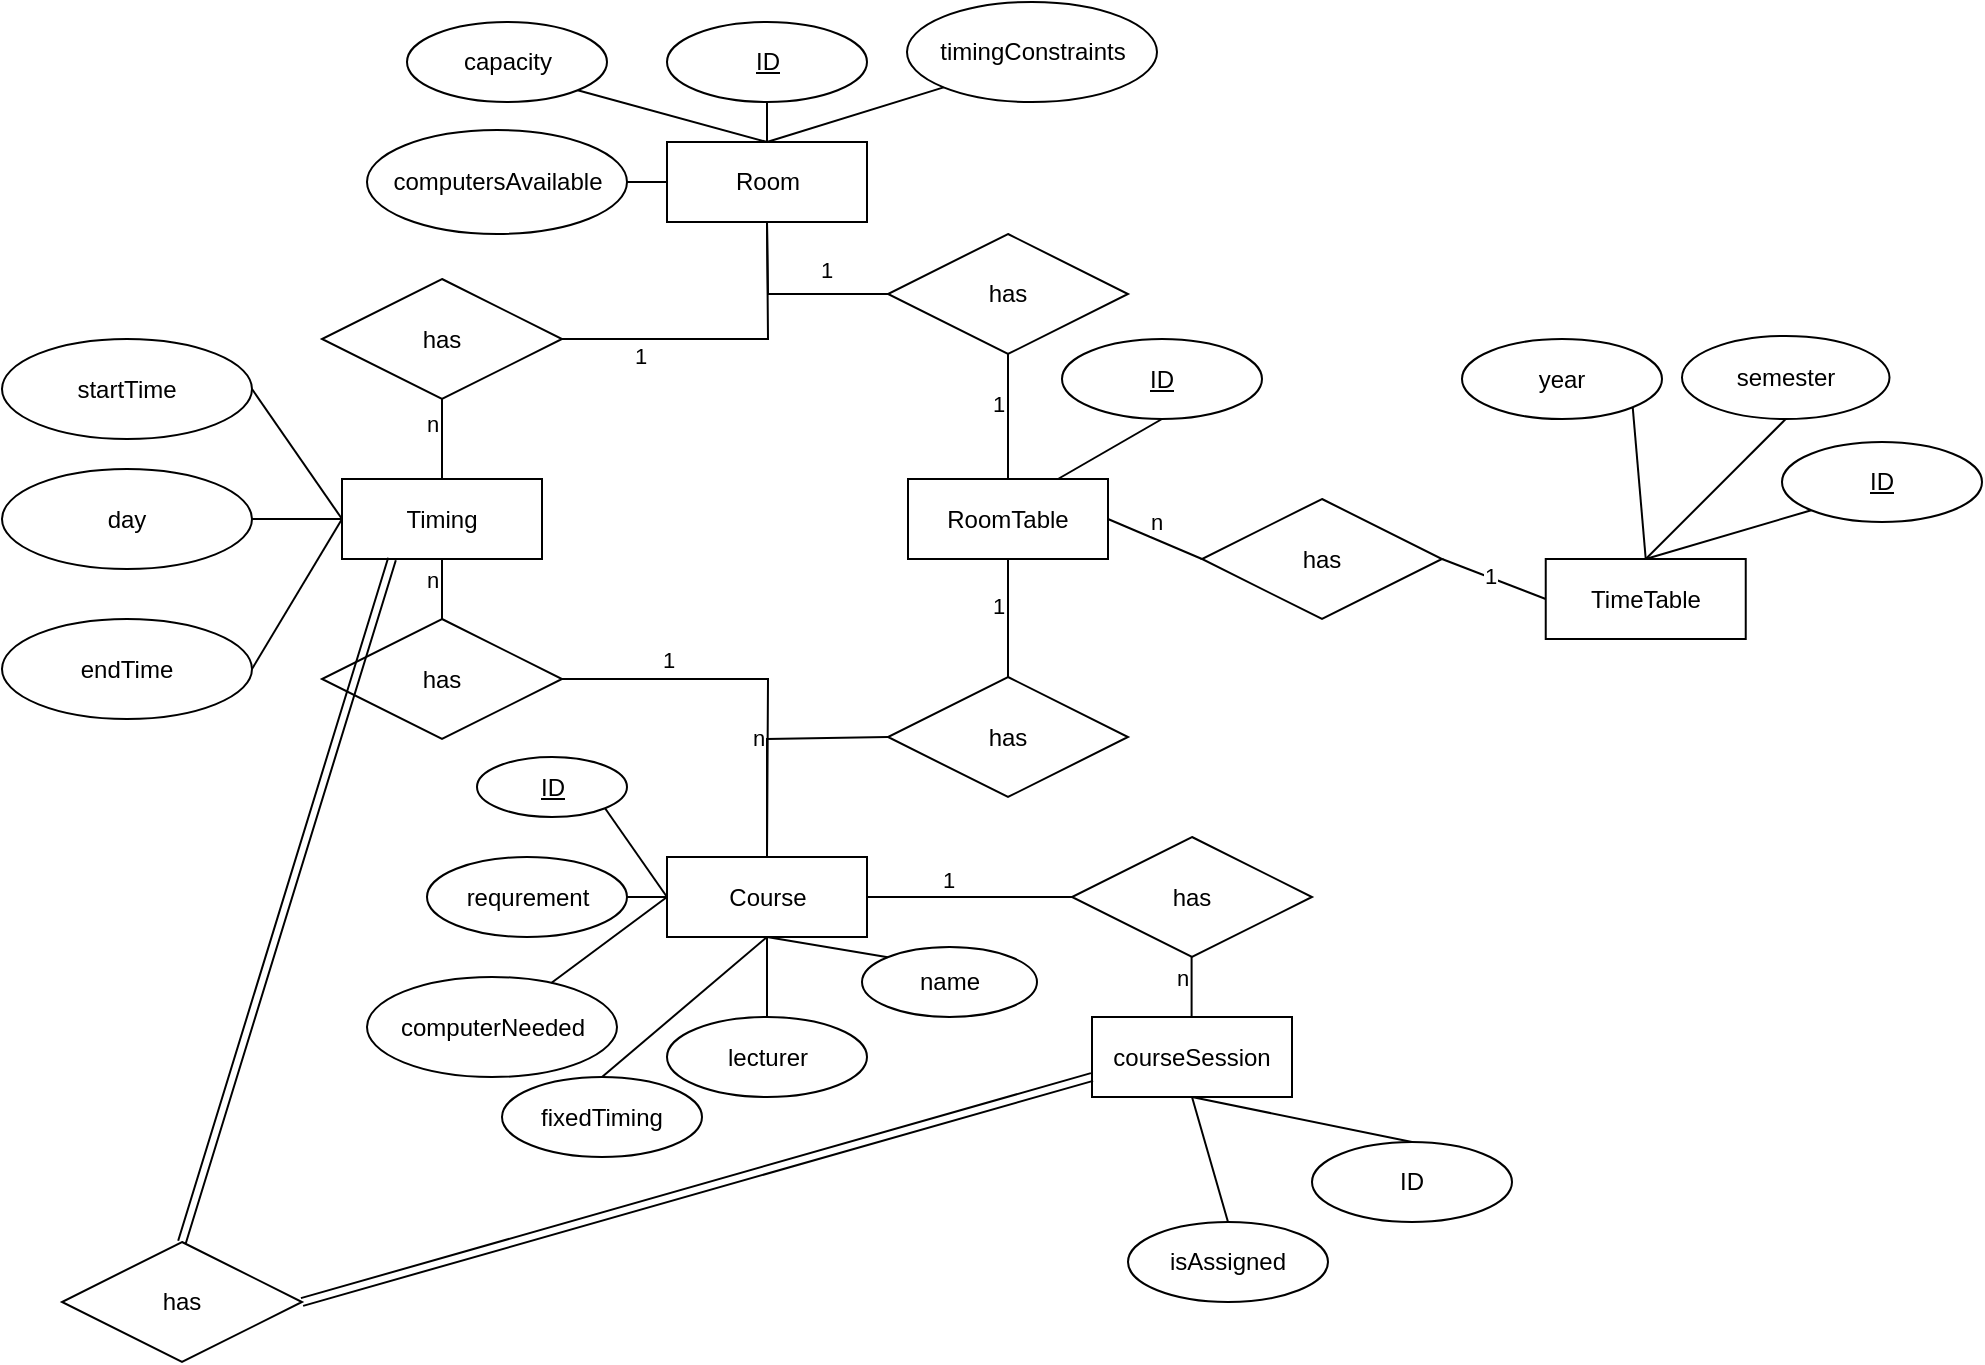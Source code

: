 <mxfile version="24.0.2" type="github">
  <diagram name="Seite-1" id="b_eAOsFZh53NiSnnDM32">
    <mxGraphModel dx="2501" dy="738" grid="1" gridSize="10" guides="1" tooltips="1" connect="1" arrows="1" fold="1" page="1" pageScale="1" pageWidth="827" pageHeight="1169" math="0" shadow="0">
      <root>
        <mxCell id="0" />
        <mxCell id="1" parent="0" />
        <mxCell id="7XwIdUns1AVztzLevMBJ-6" value="Timing" style="whiteSpace=wrap;html=1;align=center;" parent="1" vertex="1">
          <mxGeometry x="-330" y="388.5" width="100" height="40" as="geometry" />
        </mxCell>
        <mxCell id="7XwIdUns1AVztzLevMBJ-7" value="day" style="ellipse;whiteSpace=wrap;html=1;align=center;" parent="1" vertex="1">
          <mxGeometry x="-500" y="383.5" width="125" height="50" as="geometry" />
        </mxCell>
        <mxCell id="7XwIdUns1AVztzLevMBJ-8" value="startTime" style="ellipse;whiteSpace=wrap;html=1;align=center;" parent="1" vertex="1">
          <mxGeometry x="-500" y="318.5" width="125" height="50" as="geometry" />
        </mxCell>
        <mxCell id="7XwIdUns1AVztzLevMBJ-9" value="endTime" style="ellipse;whiteSpace=wrap;html=1;align=center;" parent="1" vertex="1">
          <mxGeometry x="-500" y="458.5" width="125" height="50" as="geometry" />
        </mxCell>
        <mxCell id="7XwIdUns1AVztzLevMBJ-27" value="TimeTable" style="whiteSpace=wrap;html=1;align=center;" parent="1" vertex="1">
          <mxGeometry x="271.87" y="428.5" width="100" height="40" as="geometry" />
        </mxCell>
        <mxCell id="7XwIdUns1AVztzLevMBJ-28" value="RoomTable" style="whiteSpace=wrap;html=1;align=center;" parent="1" vertex="1">
          <mxGeometry x="-47" y="388.5" width="100" height="40" as="geometry" />
        </mxCell>
        <mxCell id="7XwIdUns1AVztzLevMBJ-41" value="has" style="shape=rhombus;perimeter=rhombusPerimeter;whiteSpace=wrap;html=1;align=center;" parent="1" vertex="1">
          <mxGeometry x="-57" y="487.5" width="120" height="60" as="geometry" />
        </mxCell>
        <mxCell id="7XwIdUns1AVztzLevMBJ-42" value="has" style="shape=rhombus;perimeter=rhombusPerimeter;whiteSpace=wrap;html=1;align=center;" parent="1" vertex="1">
          <mxGeometry x="-57" y="266" width="120" height="60" as="geometry" />
        </mxCell>
        <mxCell id="7XwIdUns1AVztzLevMBJ-15" value="Course" style="whiteSpace=wrap;html=1;align=center;container=0;" parent="1" vertex="1">
          <mxGeometry x="-167.5" y="577.5" width="100" height="40" as="geometry" />
        </mxCell>
        <mxCell id="7XwIdUns1AVztzLevMBJ-16" value="ID" style="ellipse;whiteSpace=wrap;html=1;align=center;fontStyle=4;container=0;" parent="1" vertex="1">
          <mxGeometry x="-262.5" y="527.5" width="75" height="30" as="geometry" />
        </mxCell>
        <mxCell id="7XwIdUns1AVztzLevMBJ-17" value="lecturer" style="ellipse;whiteSpace=wrap;html=1;align=center;container=0;" parent="1" vertex="1">
          <mxGeometry x="-167.5" y="657.5" width="100" height="40" as="geometry" />
        </mxCell>
        <mxCell id="7XwIdUns1AVztzLevMBJ-19" value="name" style="ellipse;whiteSpace=wrap;html=1;align=center;container=0;" parent="1" vertex="1">
          <mxGeometry x="-70" y="622.5" width="87.5" height="35" as="geometry" />
        </mxCell>
        <mxCell id="7XwIdUns1AVztzLevMBJ-21" value="computerNeeded" style="ellipse;whiteSpace=wrap;html=1;align=center;container=0;" parent="1" vertex="1">
          <mxGeometry x="-317.5" y="637.5" width="125" height="50" as="geometry" />
        </mxCell>
        <mxCell id="7XwIdUns1AVztzLevMBJ-23" value="requrement" style="ellipse;whiteSpace=wrap;html=1;align=center;container=0;" parent="1" vertex="1">
          <mxGeometry x="-287.5" y="577.5" width="100" height="40" as="geometry" />
        </mxCell>
        <mxCell id="7XwIdUns1AVztzLevMBJ-33" value="" style="endArrow=none;html=1;rounded=0;exitX=1;exitY=0.5;exitDx=0;exitDy=0;entryX=0;entryY=0.5;entryDx=0;entryDy=0;" parent="1" source="7XwIdUns1AVztzLevMBJ-23" target="7XwIdUns1AVztzLevMBJ-15" edge="1">
          <mxGeometry relative="1" as="geometry">
            <mxPoint x="-157.5" y="527.5" as="sourcePoint" />
            <mxPoint x="2.5" y="527.5" as="targetPoint" />
          </mxGeometry>
        </mxCell>
        <mxCell id="7XwIdUns1AVztzLevMBJ-35" value="" style="endArrow=none;html=1;rounded=0;entryX=0;entryY=0.5;entryDx=0;entryDy=0;" parent="1" source="7XwIdUns1AVztzLevMBJ-21" target="7XwIdUns1AVztzLevMBJ-15" edge="1">
          <mxGeometry relative="1" as="geometry">
            <mxPoint x="-177.5" y="607.5" as="sourcePoint" />
            <mxPoint x="-157.5" y="607.5" as="targetPoint" />
          </mxGeometry>
        </mxCell>
        <mxCell id="7XwIdUns1AVztzLevMBJ-37" value="" style="endArrow=none;html=1;rounded=0;exitX=0.5;exitY=0;exitDx=0;exitDy=0;entryX=0.5;entryY=1;entryDx=0;entryDy=0;" parent="1" source="7XwIdUns1AVztzLevMBJ-17" target="7XwIdUns1AVztzLevMBJ-15" edge="1">
          <mxGeometry relative="1" as="geometry">
            <mxPoint x="-157.5" y="627.5" as="sourcePoint" />
            <mxPoint x="-137.5" y="627.5" as="targetPoint" />
          </mxGeometry>
        </mxCell>
        <mxCell id="7XwIdUns1AVztzLevMBJ-38" value="" style="endArrow=none;html=1;rounded=0;exitX=0.5;exitY=1;exitDx=0;exitDy=0;entryX=0;entryY=0;entryDx=0;entryDy=0;" parent="1" source="7XwIdUns1AVztzLevMBJ-15" target="7XwIdUns1AVztzLevMBJ-19" edge="1">
          <mxGeometry relative="1" as="geometry">
            <mxPoint x="-147.5" y="637.5" as="sourcePoint" />
            <mxPoint x="-127.5" y="637.5" as="targetPoint" />
          </mxGeometry>
        </mxCell>
        <mxCell id="7XwIdUns1AVztzLevMBJ-40" value="" style="endArrow=none;html=1;rounded=0;exitX=1;exitY=1;exitDx=0;exitDy=0;entryX=0;entryY=0.5;entryDx=0;entryDy=0;" parent="1" source="7XwIdUns1AVztzLevMBJ-16" target="7XwIdUns1AVztzLevMBJ-15" edge="1">
          <mxGeometry relative="1" as="geometry">
            <mxPoint x="-137.5" y="647.5" as="sourcePoint" />
            <mxPoint x="-117.5" y="647.5" as="targetPoint" />
          </mxGeometry>
        </mxCell>
        <mxCell id="7XwIdUns1AVztzLevMBJ-1" value="Room" style="whiteSpace=wrap;html=1;align=center;container=0;" parent="1" vertex="1">
          <mxGeometry x="-167.5" y="220" width="100" height="40" as="geometry" />
        </mxCell>
        <mxCell id="7XwIdUns1AVztzLevMBJ-2" value="ID" style="ellipse;whiteSpace=wrap;html=1;align=center;fontStyle=4;container=0;" parent="1" vertex="1">
          <mxGeometry x="-167.5" y="160" width="100" height="40" as="geometry" />
        </mxCell>
        <mxCell id="7XwIdUns1AVztzLevMBJ-3" value="capacity" style="ellipse;whiteSpace=wrap;html=1;align=center;container=0;" parent="1" vertex="1">
          <mxGeometry x="-297.5" y="160" width="100" height="40" as="geometry" />
        </mxCell>
        <mxCell id="7XwIdUns1AVztzLevMBJ-4" value="computersAvailable" style="ellipse;whiteSpace=wrap;html=1;align=center;container=0;" parent="1" vertex="1">
          <mxGeometry x="-317.5" y="214" width="130" height="52" as="geometry" />
        </mxCell>
        <mxCell id="7XwIdUns1AVztzLevMBJ-5" value="timingConstraints" style="ellipse;whiteSpace=wrap;html=1;align=center;container=0;" parent="1" vertex="1">
          <mxGeometry x="-47.5" y="150" width="125" height="50" as="geometry" />
        </mxCell>
        <mxCell id="7XwIdUns1AVztzLevMBJ-14" value="" style="endArrow=none;html=1;rounded=0;exitX=0.5;exitY=1;exitDx=0;exitDy=0;" parent="1" source="7XwIdUns1AVztzLevMBJ-2" target="7XwIdUns1AVztzLevMBJ-1" edge="1">
          <mxGeometry relative="1" as="geometry">
            <mxPoint x="-137.5" y="260" as="sourcePoint" />
            <mxPoint x="22.5" y="260" as="targetPoint" />
          </mxGeometry>
        </mxCell>
        <mxCell id="7XwIdUns1AVztzLevMBJ-24" value="" style="endArrow=none;html=1;rounded=0;exitX=0;exitY=1;exitDx=0;exitDy=0;" parent="1" source="7XwIdUns1AVztzLevMBJ-5" edge="1">
          <mxGeometry relative="1" as="geometry">
            <mxPoint x="-17.5" y="220" as="sourcePoint" />
            <mxPoint x="-117.5" y="220" as="targetPoint" />
          </mxGeometry>
        </mxCell>
        <mxCell id="7XwIdUns1AVztzLevMBJ-25" value="" style="endArrow=none;html=1;rounded=0;exitX=1;exitY=1;exitDx=0;exitDy=0;entryX=0.5;entryY=0;entryDx=0;entryDy=0;" parent="1" source="7XwIdUns1AVztzLevMBJ-3" target="7XwIdUns1AVztzLevMBJ-1" edge="1">
          <mxGeometry relative="1" as="geometry">
            <mxPoint x="-97.5" y="220" as="sourcePoint" />
            <mxPoint x="-97.5" y="240" as="targetPoint" />
          </mxGeometry>
        </mxCell>
        <mxCell id="7XwIdUns1AVztzLevMBJ-26" value="" style="endArrow=none;html=1;rounded=0;exitX=1;exitY=0.5;exitDx=0;exitDy=0;entryX=0;entryY=0.5;entryDx=0;entryDy=0;" parent="1" source="7XwIdUns1AVztzLevMBJ-4" target="7XwIdUns1AVztzLevMBJ-1" edge="1">
          <mxGeometry relative="1" as="geometry">
            <mxPoint x="-87.5" y="230" as="sourcePoint" />
            <mxPoint x="-87.5" y="250" as="targetPoint" />
          </mxGeometry>
        </mxCell>
        <mxCell id="7XwIdUns1AVztzLevMBJ-52" value="" style="endArrow=none;html=1;rounded=0;exitX=0;exitY=0.5;exitDx=0;exitDy=0;entryX=0.5;entryY=1;entryDx=0;entryDy=0;" parent="1" source="7XwIdUns1AVztzLevMBJ-42" target="7XwIdUns1AVztzLevMBJ-1" edge="1">
          <mxGeometry relative="1" as="geometry">
            <mxPoint x="84.25" y="260" as="sourcePoint" />
            <mxPoint x="-4.25" y="287" as="targetPoint" />
            <Array as="points">
              <mxPoint x="-117" y="296" />
            </Array>
          </mxGeometry>
        </mxCell>
        <mxCell id="7XwIdUns1AVztzLevMBJ-54" value="1" style="edgeLabel;html=1;align=center;verticalAlign=middle;resizable=0;points=[];" parent="7XwIdUns1AVztzLevMBJ-52" vertex="1" connectable="0">
          <mxGeometry x="0.12" y="-3" relative="1" as="geometry">
            <mxPoint x="23" y="-9" as="offset" />
          </mxGeometry>
        </mxCell>
        <mxCell id="7XwIdUns1AVztzLevMBJ-53" value="" style="endArrow=none;html=1;rounded=0;exitX=0.5;exitY=1;exitDx=0;exitDy=0;entryX=0.5;entryY=0;entryDx=0;entryDy=0;" parent="1" source="7XwIdUns1AVztzLevMBJ-42" target="7XwIdUns1AVztzLevMBJ-28" edge="1">
          <mxGeometry relative="1" as="geometry">
            <mxPoint x="-144" y="328.5" as="sourcePoint" />
            <mxPoint x="-144" y="292.5" as="targetPoint" />
            <Array as="points">
              <mxPoint x="3" y="348.5" />
            </Array>
          </mxGeometry>
        </mxCell>
        <mxCell id="7XwIdUns1AVztzLevMBJ-55" value="1" style="edgeLabel;html=1;align=center;verticalAlign=middle;resizable=0;points=[];" parent="7XwIdUns1AVztzLevMBJ-53" vertex="1" connectable="0">
          <mxGeometry x="0.124" relative="1" as="geometry">
            <mxPoint x="-5" y="-10" as="offset" />
          </mxGeometry>
        </mxCell>
        <mxCell id="7XwIdUns1AVztzLevMBJ-56" value="" style="endArrow=none;html=1;rounded=0;exitX=0.5;exitY=0;exitDx=0;exitDy=0;entryX=0.5;entryY=1;entryDx=0;entryDy=0;" parent="1" source="7XwIdUns1AVztzLevMBJ-41" target="7XwIdUns1AVztzLevMBJ-28" edge="1">
          <mxGeometry relative="1" as="geometry">
            <mxPoint x="-70.5" y="468.5" as="sourcePoint" />
            <mxPoint x="26.5" y="508.5" as="targetPoint" />
            <Array as="points" />
          </mxGeometry>
        </mxCell>
        <mxCell id="7XwIdUns1AVztzLevMBJ-57" value="1" style="edgeLabel;html=1;align=center;verticalAlign=middle;resizable=0;points=[];" parent="7XwIdUns1AVztzLevMBJ-56" vertex="1" connectable="0">
          <mxGeometry x="0.124" relative="1" as="geometry">
            <mxPoint x="-5" y="-3" as="offset" />
          </mxGeometry>
        </mxCell>
        <mxCell id="7XwIdUns1AVztzLevMBJ-58" value="" style="endArrow=none;html=1;rounded=0;exitX=0;exitY=0.5;exitDx=0;exitDy=0;" parent="1" source="7XwIdUns1AVztzLevMBJ-41" target="7XwIdUns1AVztzLevMBJ-15" edge="1">
          <mxGeometry relative="1" as="geometry">
            <mxPoint x="-47.5" y="507.5" as="sourcePoint" />
            <mxPoint x="52.5" y="468.5" as="targetPoint" />
            <Array as="points">
              <mxPoint x="-117.5" y="518.5" />
            </Array>
          </mxGeometry>
        </mxCell>
        <mxCell id="7XwIdUns1AVztzLevMBJ-59" value="n" style="edgeLabel;html=1;align=center;verticalAlign=middle;resizable=0;points=[];" parent="7XwIdUns1AVztzLevMBJ-58" vertex="1" connectable="0">
          <mxGeometry x="0.124" relative="1" as="geometry">
            <mxPoint x="-5" y="-7" as="offset" />
          </mxGeometry>
        </mxCell>
        <mxCell id="7XwIdUns1AVztzLevMBJ-60" value="has" style="shape=rhombus;perimeter=rhombusPerimeter;whiteSpace=wrap;html=1;align=center;" parent="1" vertex="1">
          <mxGeometry x="100" y="398.5" width="120" height="60" as="geometry" />
        </mxCell>
        <mxCell id="7XwIdUns1AVztzLevMBJ-61" value="courseSession" style="whiteSpace=wrap;html=1;align=center;container=0;" parent="1" vertex="1">
          <mxGeometry x="45" y="657.5" width="100" height="40" as="geometry" />
        </mxCell>
        <mxCell id="7XwIdUns1AVztzLevMBJ-62" value="ID" style="ellipse;whiteSpace=wrap;html=1;align=center;container=0;" parent="1" vertex="1">
          <mxGeometry x="155" y="720" width="100" height="40" as="geometry" />
        </mxCell>
        <mxCell id="7XwIdUns1AVztzLevMBJ-64" value="" style="endArrow=none;html=1;rounded=0;exitX=0.5;exitY=0;exitDx=0;exitDy=0;entryX=0.5;entryY=1;entryDx=0;entryDy=0;" parent="1" source="7XwIdUns1AVztzLevMBJ-62" target="7XwIdUns1AVztzLevMBJ-61" edge="1">
          <mxGeometry relative="1" as="geometry">
            <mxPoint x="45" y="697.5" as="sourcePoint" />
            <mxPoint x="85" y="687.5" as="targetPoint" />
          </mxGeometry>
        </mxCell>
        <mxCell id="7XwIdUns1AVztzLevMBJ-76" value="has" style="shape=rhombus;perimeter=rhombusPerimeter;whiteSpace=wrap;html=1;align=center;" parent="1" vertex="1">
          <mxGeometry x="35" y="567.5" width="120" height="60" as="geometry" />
        </mxCell>
        <mxCell id="7XwIdUns1AVztzLevMBJ-77" value="" style="endArrow=none;html=1;rounded=0;exitX=0.5;exitY=0;exitDx=0;exitDy=0;entryX=0.5;entryY=1;entryDx=0;entryDy=0;" parent="1" edge="1">
          <mxGeometry relative="1" as="geometry">
            <mxPoint x="94.8" y="657.5" as="sourcePoint" />
            <mxPoint x="94.8" y="627.5" as="targetPoint" />
            <Array as="points" />
          </mxGeometry>
        </mxCell>
        <mxCell id="7XwIdUns1AVztzLevMBJ-78" value="n" style="edgeLabel;html=1;align=center;verticalAlign=middle;resizable=0;points=[];" parent="7XwIdUns1AVztzLevMBJ-77" vertex="1" connectable="0">
          <mxGeometry x="0.124" relative="1" as="geometry">
            <mxPoint x="-5" y="-3" as="offset" />
          </mxGeometry>
        </mxCell>
        <mxCell id="7XwIdUns1AVztzLevMBJ-79" value="" style="endArrow=none;html=1;rounded=0;exitX=0;exitY=0.5;exitDx=0;exitDy=0;entryX=1;entryY=0.5;entryDx=0;entryDy=0;" parent="1" source="7XwIdUns1AVztzLevMBJ-76" target="7XwIdUns1AVztzLevMBJ-15" edge="1">
          <mxGeometry relative="1" as="geometry">
            <mxPoint x="62.5" y="576.5" as="sourcePoint" />
            <mxPoint x="-7.5" y="646.5" as="targetPoint" />
            <Array as="points" />
          </mxGeometry>
        </mxCell>
        <mxCell id="7XwIdUns1AVztzLevMBJ-80" value="1" style="edgeLabel;html=1;align=center;verticalAlign=middle;resizable=0;points=[];" parent="7XwIdUns1AVztzLevMBJ-79" vertex="1" connectable="0">
          <mxGeometry x="0.124" relative="1" as="geometry">
            <mxPoint x="-5" y="-9" as="offset" />
          </mxGeometry>
        </mxCell>
        <mxCell id="7XwIdUns1AVztzLevMBJ-83" value="has" style="shape=rhombus;perimeter=rhombusPerimeter;whiteSpace=wrap;html=1;align=center;" parent="1" vertex="1">
          <mxGeometry x="-340" y="458.5" width="120" height="60" as="geometry" />
        </mxCell>
        <mxCell id="7XwIdUns1AVztzLevMBJ-84" value="has" style="shape=rhombus;perimeter=rhombusPerimeter;whiteSpace=wrap;html=1;align=center;" parent="1" vertex="1">
          <mxGeometry x="-340" y="288.5" width="120" height="60" as="geometry" />
        </mxCell>
        <mxCell id="7XwIdUns1AVztzLevMBJ-85" value="" style="endArrow=none;html=1;rounded=0;exitX=1;exitY=0.5;exitDx=0;exitDy=0;entryX=0.5;entryY=1;entryDx=0;entryDy=0;" parent="1" source="7XwIdUns1AVztzLevMBJ-84" target="7XwIdUns1AVztzLevMBJ-1" edge="1">
          <mxGeometry relative="1" as="geometry">
            <mxPoint x="-296.25" y="282.5" as="sourcePoint" />
            <mxPoint x="-497.5" y="282.5" as="targetPoint" />
            <Array as="points">
              <mxPoint x="-117" y="318.5" />
            </Array>
          </mxGeometry>
        </mxCell>
        <mxCell id="7XwIdUns1AVztzLevMBJ-86" value="1" style="edgeLabel;html=1;align=center;verticalAlign=middle;resizable=0;points=[];" parent="7XwIdUns1AVztzLevMBJ-85" vertex="1" connectable="0">
          <mxGeometry x="0.12" y="-3" relative="1" as="geometry">
            <mxPoint x="-52" y="5" as="offset" />
          </mxGeometry>
        </mxCell>
        <mxCell id="7XwIdUns1AVztzLevMBJ-87" value="" style="endArrow=none;html=1;rounded=0;exitX=0.5;exitY=1;exitDx=0;exitDy=0;entryX=0.5;entryY=0;entryDx=0;entryDy=0;" parent="1" source="7XwIdUns1AVztzLevMBJ-84" target="7XwIdUns1AVztzLevMBJ-6" edge="1">
          <mxGeometry relative="1" as="geometry">
            <mxPoint x="-427" y="328.5" as="sourcePoint" />
            <mxPoint x="-280" y="388.5" as="targetPoint" />
            <Array as="points">
              <mxPoint x="-280" y="348.5" />
            </Array>
          </mxGeometry>
        </mxCell>
        <mxCell id="7XwIdUns1AVztzLevMBJ-88" value="n" style="edgeLabel;html=1;align=center;verticalAlign=middle;resizable=0;points=[];" parent="7XwIdUns1AVztzLevMBJ-87" vertex="1" connectable="0">
          <mxGeometry x="0.124" relative="1" as="geometry">
            <mxPoint x="-5" y="-10" as="offset" />
          </mxGeometry>
        </mxCell>
        <mxCell id="7XwIdUns1AVztzLevMBJ-89" value="" style="endArrow=none;html=1;rounded=0;exitX=0.5;exitY=0;exitDx=0;exitDy=0;entryX=0.5;entryY=1;entryDx=0;entryDy=0;" parent="1" source="7XwIdUns1AVztzLevMBJ-83" target="7XwIdUns1AVztzLevMBJ-6" edge="1">
          <mxGeometry relative="1" as="geometry">
            <mxPoint x="-353.5" y="468.5" as="sourcePoint" />
            <mxPoint x="-280" y="428.5" as="targetPoint" />
            <Array as="points" />
          </mxGeometry>
        </mxCell>
        <mxCell id="7XwIdUns1AVztzLevMBJ-90" value="n" style="edgeLabel;html=1;align=center;verticalAlign=middle;resizable=0;points=[];" parent="7XwIdUns1AVztzLevMBJ-89" vertex="1" connectable="0">
          <mxGeometry x="0.124" relative="1" as="geometry">
            <mxPoint x="-5" y="-3" as="offset" />
          </mxGeometry>
        </mxCell>
        <mxCell id="7XwIdUns1AVztzLevMBJ-91" value="" style="endArrow=none;html=1;rounded=0;entryX=0.5;entryY=0;entryDx=0;entryDy=0;exitX=1;exitY=0.5;exitDx=0;exitDy=0;" parent="1" source="7XwIdUns1AVztzLevMBJ-83" target="7XwIdUns1AVztzLevMBJ-15" edge="1">
          <mxGeometry relative="1" as="geometry">
            <mxPoint x="-200" y="468.5" as="sourcePoint" />
            <mxPoint x="-473" y="527.5" as="targetPoint" />
            <Array as="points">
              <mxPoint x="-117" y="488.5" />
            </Array>
          </mxGeometry>
        </mxCell>
        <mxCell id="7XwIdUns1AVztzLevMBJ-92" value="1" style="edgeLabel;html=1;align=center;verticalAlign=middle;resizable=0;points=[];" parent="7XwIdUns1AVztzLevMBJ-91" vertex="1" connectable="0">
          <mxGeometry x="0.124" relative="1" as="geometry">
            <mxPoint x="-50" y="-15" as="offset" />
          </mxGeometry>
        </mxCell>
        <mxCell id="kut8YBjO-qFdqb2xgkXM-1" value="" style="endArrow=none;html=1;rounded=0;exitX=1;exitY=0.5;exitDx=0;exitDy=0;entryX=0;entryY=0.5;entryDx=0;entryDy=0;" parent="1" source="7XwIdUns1AVztzLevMBJ-60" target="7XwIdUns1AVztzLevMBJ-27" edge="1">
          <mxGeometry relative="1" as="geometry">
            <mxPoint x="13" y="497.5" as="sourcePoint" />
            <mxPoint x="13" y="438.5" as="targetPoint" />
            <Array as="points" />
          </mxGeometry>
        </mxCell>
        <mxCell id="kut8YBjO-qFdqb2xgkXM-2" value="1" style="edgeLabel;html=1;align=center;verticalAlign=middle;resizable=0;points=[];" parent="kut8YBjO-qFdqb2xgkXM-1" vertex="1" connectable="0">
          <mxGeometry x="0.124" relative="1" as="geometry">
            <mxPoint x="-5" y="-3" as="offset" />
          </mxGeometry>
        </mxCell>
        <mxCell id="kut8YBjO-qFdqb2xgkXM-3" value="" style="endArrow=none;html=1;rounded=0;exitX=1;exitY=0.5;exitDx=0;exitDy=0;entryX=0;entryY=0.5;entryDx=0;entryDy=0;" parent="1" source="7XwIdUns1AVztzLevMBJ-28" target="7XwIdUns1AVztzLevMBJ-60" edge="1">
          <mxGeometry relative="1" as="geometry">
            <mxPoint x="240" y="418.5" as="sourcePoint" />
            <mxPoint x="327" y="418.5" as="targetPoint" />
            <Array as="points" />
          </mxGeometry>
        </mxCell>
        <mxCell id="kut8YBjO-qFdqb2xgkXM-4" value="n" style="edgeLabel;html=1;align=center;verticalAlign=middle;resizable=0;points=[];" parent="kut8YBjO-qFdqb2xgkXM-3" vertex="1" connectable="0">
          <mxGeometry x="0.124" relative="1" as="geometry">
            <mxPoint x="-2" y="-10" as="offset" />
          </mxGeometry>
        </mxCell>
        <mxCell id="kut8YBjO-qFdqb2xgkXM-5" value="" style="endArrow=none;html=1;rounded=0;exitX=0;exitY=0.5;exitDx=0;exitDy=0;entryX=1;entryY=0.5;entryDx=0;entryDy=0;" parent="1" source="7XwIdUns1AVztzLevMBJ-6" target="7XwIdUns1AVztzLevMBJ-7" edge="1">
          <mxGeometry relative="1" as="geometry">
            <mxPoint x="-375" y="466.5" as="sourcePoint" />
            <mxPoint x="-344" y="510.5" as="targetPoint" />
          </mxGeometry>
        </mxCell>
        <mxCell id="kut8YBjO-qFdqb2xgkXM-6" value="" style="endArrow=none;html=1;rounded=0;exitX=0;exitY=0.5;exitDx=0;exitDy=0;entryX=1;entryY=0.5;entryDx=0;entryDy=0;" parent="1" source="7XwIdUns1AVztzLevMBJ-6" target="7XwIdUns1AVztzLevMBJ-8" edge="1">
          <mxGeometry relative="1" as="geometry">
            <mxPoint x="-105" y="398.5" as="sourcePoint" />
            <mxPoint x="-150" y="398.5" as="targetPoint" />
          </mxGeometry>
        </mxCell>
        <mxCell id="kut8YBjO-qFdqb2xgkXM-7" value="" style="endArrow=none;html=1;rounded=0;exitX=0;exitY=0.5;exitDx=0;exitDy=0;entryX=1;entryY=0.5;entryDx=0;entryDy=0;" parent="1" source="7XwIdUns1AVztzLevMBJ-6" target="7XwIdUns1AVztzLevMBJ-9" edge="1">
          <mxGeometry relative="1" as="geometry">
            <mxPoint x="-310" y="428.5" as="sourcePoint" />
            <mxPoint x="-355" y="428.5" as="targetPoint" />
          </mxGeometry>
        </mxCell>
        <mxCell id="kut8YBjO-qFdqb2xgkXM-8" value="ID" style="ellipse;whiteSpace=wrap;html=1;align=center;fontStyle=4;container=0;" parent="1" vertex="1">
          <mxGeometry x="390" y="370" width="100" height="40" as="geometry" />
        </mxCell>
        <mxCell id="kut8YBjO-qFdqb2xgkXM-9" value="year" style="ellipse;whiteSpace=wrap;html=1;align=center;container=0;" parent="1" vertex="1">
          <mxGeometry x="230" y="318.5" width="100" height="40" as="geometry" />
        </mxCell>
        <mxCell id="kut8YBjO-qFdqb2xgkXM-10" value="semester" style="ellipse;whiteSpace=wrap;html=1;align=center;container=0;" parent="1" vertex="1">
          <mxGeometry x="340" y="317" width="103.75" height="41.5" as="geometry" />
        </mxCell>
        <mxCell id="kut8YBjO-qFdqb2xgkXM-11" value="" style="endArrow=none;html=1;rounded=0;exitX=0;exitY=1;exitDx=0;exitDy=0;entryX=0.5;entryY=0;entryDx=0;entryDy=0;" parent="1" source="kut8YBjO-qFdqb2xgkXM-8" target="7XwIdUns1AVztzLevMBJ-27" edge="1">
          <mxGeometry relative="1" as="geometry">
            <mxPoint x="370" y="324" as="sourcePoint" />
            <mxPoint x="390.5" y="284.5" as="targetPoint" />
          </mxGeometry>
        </mxCell>
        <mxCell id="kut8YBjO-qFdqb2xgkXM-12" value="" style="endArrow=none;html=1;rounded=0;exitX=0.5;exitY=1;exitDx=0;exitDy=0;entryX=0.5;entryY=0;entryDx=0;entryDy=0;" parent="1" source="kut8YBjO-qFdqb2xgkXM-10" target="7XwIdUns1AVztzLevMBJ-27" edge="1">
          <mxGeometry relative="1" as="geometry">
            <mxPoint x="490" y="284" as="sourcePoint" />
            <mxPoint x="390" y="284" as="targetPoint" />
          </mxGeometry>
        </mxCell>
        <mxCell id="kut8YBjO-qFdqb2xgkXM-13" value="" style="endArrow=none;html=1;rounded=0;exitX=1;exitY=1;exitDx=0;exitDy=0;entryX=0.5;entryY=0;entryDx=0;entryDy=0;" parent="1" source="kut8YBjO-qFdqb2xgkXM-9" target="7XwIdUns1AVztzLevMBJ-27" edge="1">
          <mxGeometry relative="1" as="geometry">
            <mxPoint x="330" y="358.5" as="sourcePoint" />
            <mxPoint x="330" y="398.5" as="targetPoint" />
          </mxGeometry>
        </mxCell>
        <mxCell id="kut8YBjO-qFdqb2xgkXM-14" value="ID" style="ellipse;whiteSpace=wrap;html=1;align=center;fontStyle=4;container=0;" parent="1" vertex="1">
          <mxGeometry x="30" y="318.5" width="100" height="40" as="geometry" />
        </mxCell>
        <mxCell id="kut8YBjO-qFdqb2xgkXM-16" value="" style="endArrow=none;html=1;rounded=0;exitX=0.75;exitY=0;exitDx=0;exitDy=0;entryX=0.5;entryY=1;entryDx=0;entryDy=0;" parent="1" source="7XwIdUns1AVztzLevMBJ-28" target="kut8YBjO-qFdqb2xgkXM-14" edge="1">
          <mxGeometry relative="1" as="geometry">
            <mxPoint x="-57" y="427.5" as="sourcePoint" />
            <mxPoint x="-117" y="487.5" as="targetPoint" />
            <Array as="points" />
          </mxGeometry>
        </mxCell>
        <mxCell id="kut8YBjO-qFdqb2xgkXM-19" value="fixedTiming" style="ellipse;whiteSpace=wrap;html=1;align=center;container=0;" parent="1" vertex="1">
          <mxGeometry x="-250" y="687.5" width="100" height="40" as="geometry" />
        </mxCell>
        <mxCell id="kut8YBjO-qFdqb2xgkXM-21" value="" style="endArrow=none;html=1;rounded=0;entryX=0.5;entryY=1;entryDx=0;entryDy=0;exitX=0.5;exitY=0;exitDx=0;exitDy=0;" parent="1" source="kut8YBjO-qFdqb2xgkXM-19" target="7XwIdUns1AVztzLevMBJ-15" edge="1">
          <mxGeometry relative="1" as="geometry">
            <mxPoint x="-208" y="670.5" as="sourcePoint" />
            <mxPoint x="-150" y="627.5" as="targetPoint" />
          </mxGeometry>
        </mxCell>
        <mxCell id="99dMvH66WxTidlevDm4u-4" value="isAssigned" style="ellipse;whiteSpace=wrap;html=1;align=center;container=0;" vertex="1" parent="1">
          <mxGeometry x="63" y="760" width="100" height="40" as="geometry" />
        </mxCell>
        <mxCell id="99dMvH66WxTidlevDm4u-5" value="" style="endArrow=none;html=1;rounded=0;exitX=0.5;exitY=0;exitDx=0;exitDy=0;entryX=0.5;entryY=1;entryDx=0;entryDy=0;" edge="1" parent="1" source="99dMvH66WxTidlevDm4u-4" target="7XwIdUns1AVztzLevMBJ-61">
          <mxGeometry relative="1" as="geometry">
            <mxPoint x="132.5" y="739.5" as="sourcePoint" />
            <mxPoint x="182.5" y="740" as="targetPoint" />
          </mxGeometry>
        </mxCell>
        <mxCell id="99dMvH66WxTidlevDm4u-8" value="has" style="shape=rhombus;perimeter=rhombusPerimeter;whiteSpace=wrap;html=1;align=center;" vertex="1" parent="1">
          <mxGeometry x="-470" y="770" width="120" height="60" as="geometry" />
        </mxCell>
        <mxCell id="99dMvH66WxTidlevDm4u-9" value="" style="endArrow=none;html=1;rounded=0;exitX=0;exitY=0.75;exitDx=0;exitDy=0;entryX=1;entryY=0.5;entryDx=0;entryDy=0;shape=link;" edge="1" parent="1" source="7XwIdUns1AVztzLevMBJ-61" target="99dMvH66WxTidlevDm4u-8">
          <mxGeometry relative="1" as="geometry">
            <mxPoint x="-102" y="852" as="sourcePoint" />
            <mxPoint x="-120" y="790" as="targetPoint" />
          </mxGeometry>
        </mxCell>
        <mxCell id="99dMvH66WxTidlevDm4u-11" value="" style="endArrow=none;html=1;rounded=0;exitX=0.5;exitY=0;exitDx=0;exitDy=0;entryX=0.25;entryY=1;entryDx=0;entryDy=0;shape=link;" edge="1" parent="1" source="99dMvH66WxTidlevDm4u-8" target="7XwIdUns1AVztzLevMBJ-6">
          <mxGeometry relative="1" as="geometry">
            <mxPoint x="55" y="698" as="sourcePoint" />
            <mxPoint x="-340" y="810" as="targetPoint" />
          </mxGeometry>
        </mxCell>
      </root>
    </mxGraphModel>
  </diagram>
</mxfile>
